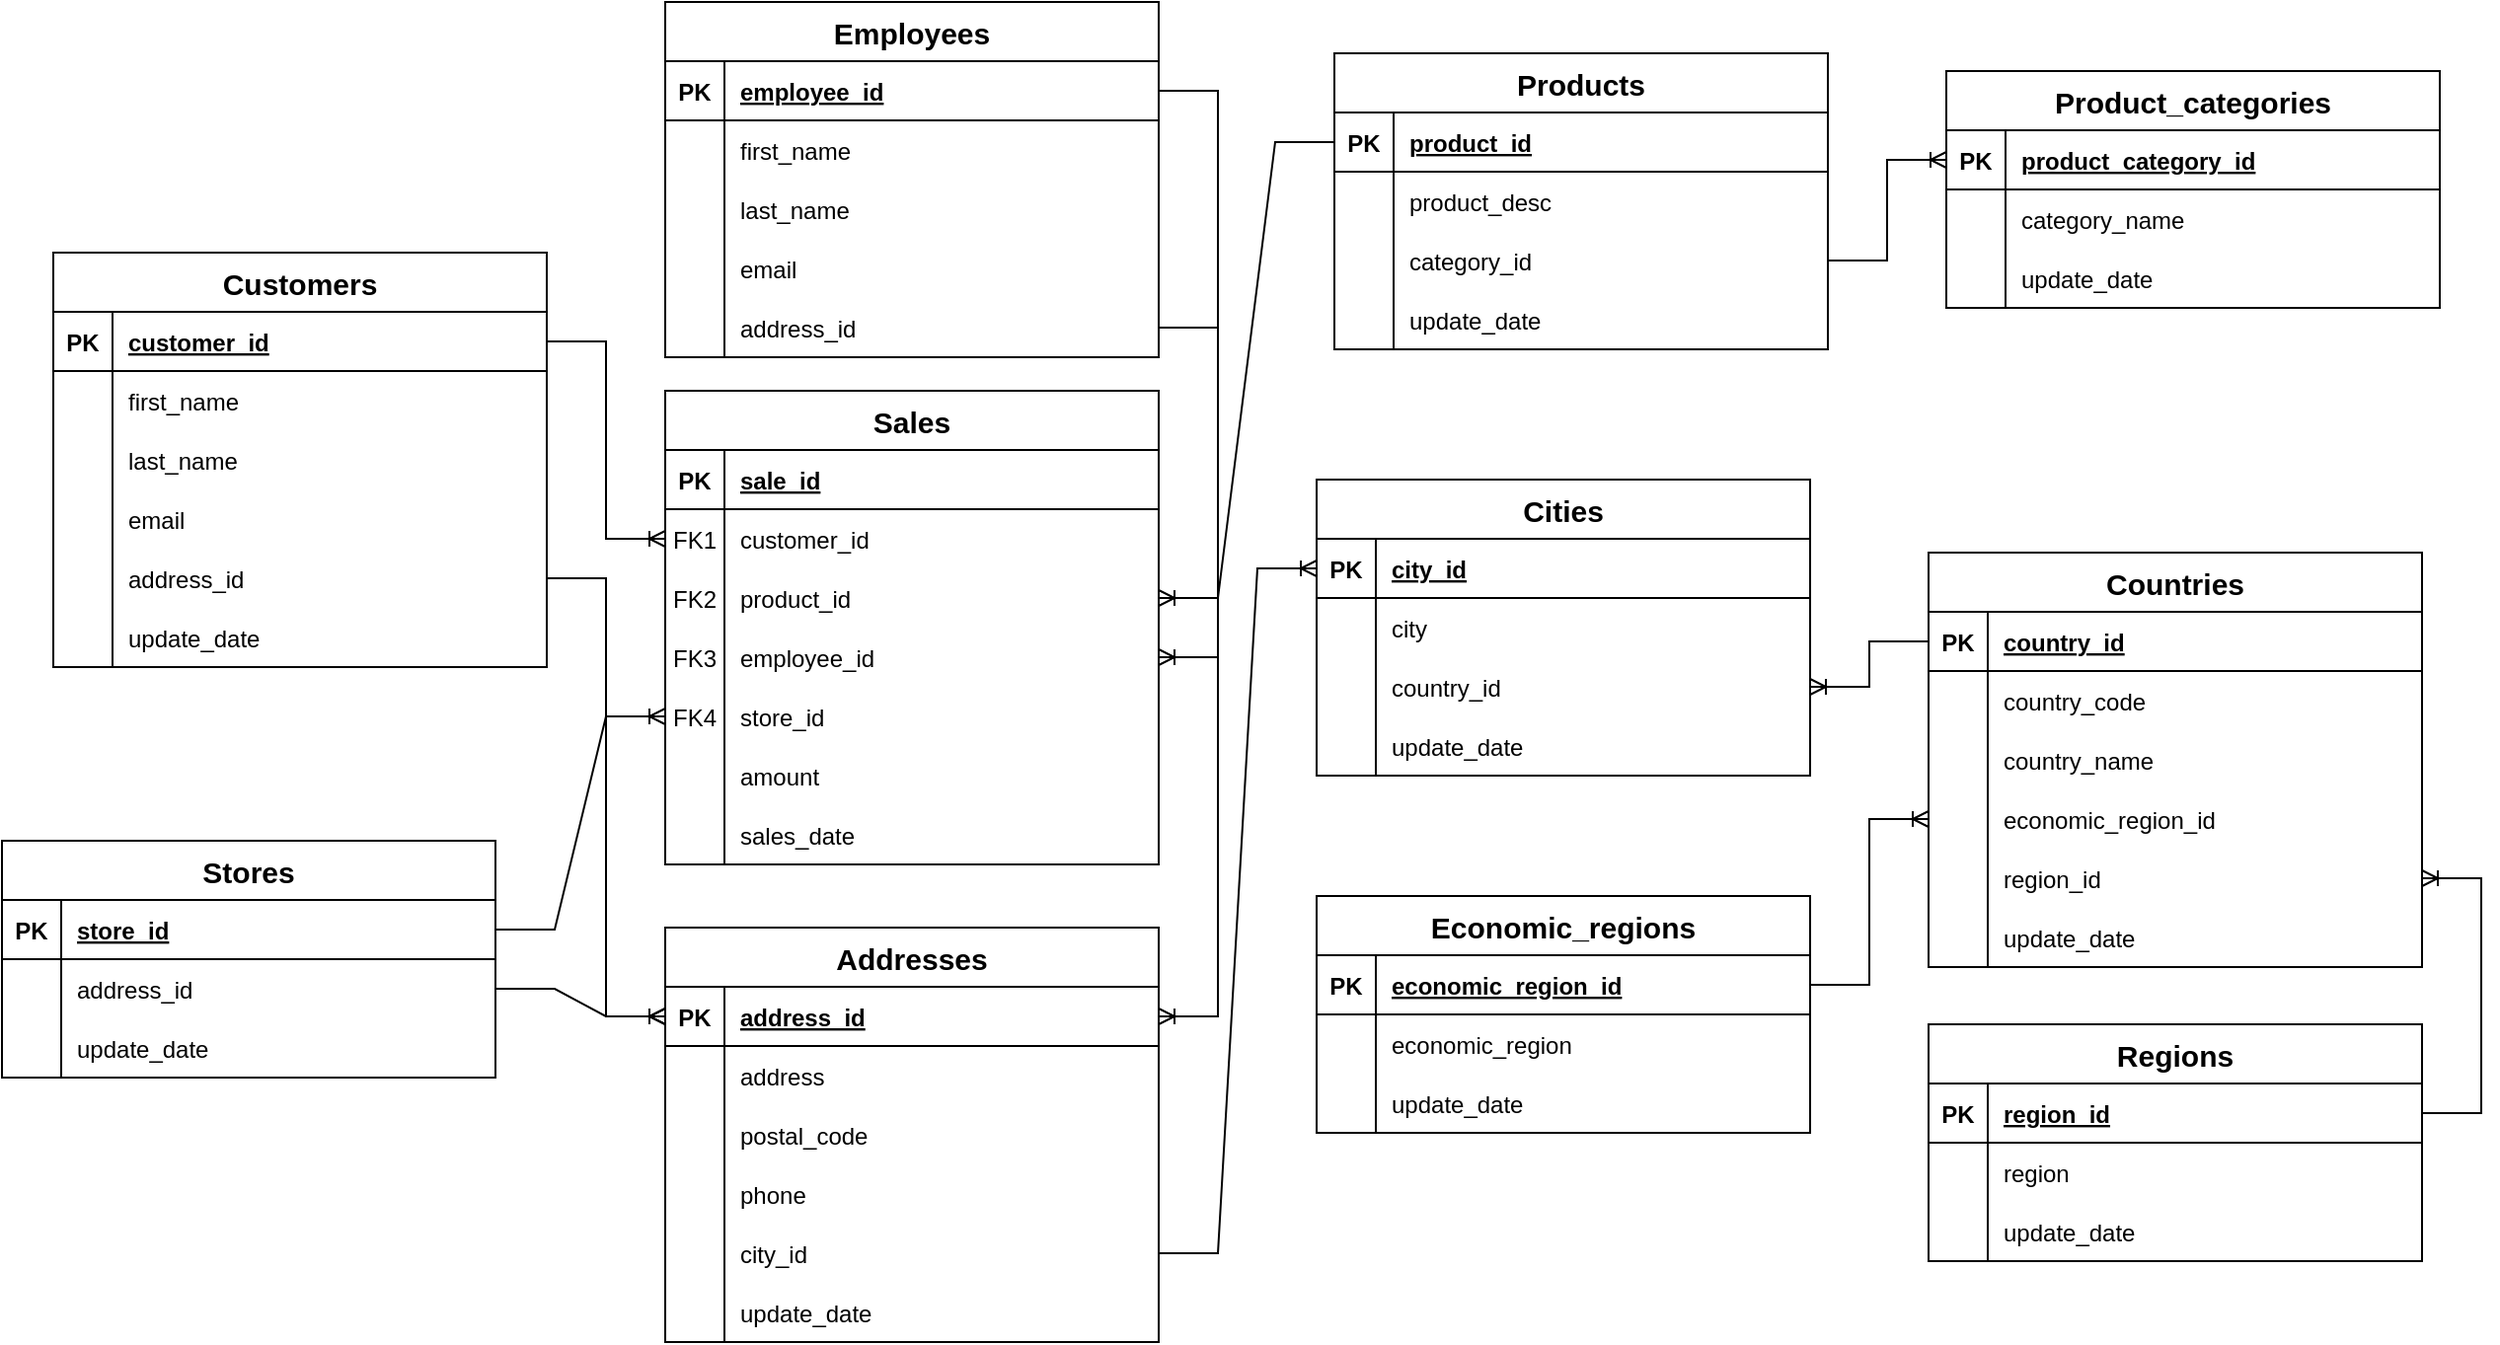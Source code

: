 <mxfile version="24.6.4" type="github">
  <diagram id="R2lEEEUBdFMjLlhIrx00" name="Page-1">
    <mxGraphModel dx="1886" dy="1206" grid="0" gridSize="10" guides="1" tooltips="1" connect="1" arrows="1" fold="1" page="0" pageScale="1" pageWidth="850" pageHeight="1100" math="0" shadow="0" extFonts="Permanent Marker^https://fonts.googleapis.com/css?family=Permanent+Marker">
      <root>
        <mxCell id="0" />
        <mxCell id="1" parent="0" />
        <mxCell id="C-vyLk0tnHw3VtMMgP7b-2" value="Sales" style="shape=table;startSize=30;container=1;collapsible=1;childLayout=tableLayout;fixedRows=1;rowLines=0;fontStyle=1;align=center;resizeLast=1;fontSize=15;" parent="1" vertex="1">
          <mxGeometry x="360" y="-166" width="250" height="240" as="geometry" />
        </mxCell>
        <mxCell id="C-vyLk0tnHw3VtMMgP7b-3" value="" style="shape=partialRectangle;collapsible=0;dropTarget=0;pointerEvents=0;fillColor=none;points=[[0,0.5],[1,0.5]];portConstraint=eastwest;top=0;left=0;right=0;bottom=1;" parent="C-vyLk0tnHw3VtMMgP7b-2" vertex="1">
          <mxGeometry y="30" width="250" height="30" as="geometry" />
        </mxCell>
        <mxCell id="C-vyLk0tnHw3VtMMgP7b-4" value="PK" style="shape=partialRectangle;overflow=hidden;connectable=0;fillColor=none;top=0;left=0;bottom=0;right=0;fontStyle=1;" parent="C-vyLk0tnHw3VtMMgP7b-3" vertex="1">
          <mxGeometry width="30" height="30" as="geometry">
            <mxRectangle width="30" height="30" as="alternateBounds" />
          </mxGeometry>
        </mxCell>
        <mxCell id="C-vyLk0tnHw3VtMMgP7b-5" value="sale_id" style="shape=partialRectangle;overflow=hidden;connectable=0;fillColor=none;top=0;left=0;bottom=0;right=0;align=left;spacingLeft=6;fontStyle=5;" parent="C-vyLk0tnHw3VtMMgP7b-3" vertex="1">
          <mxGeometry x="30" width="220" height="30" as="geometry">
            <mxRectangle width="220" height="30" as="alternateBounds" />
          </mxGeometry>
        </mxCell>
        <mxCell id="C-vyLk0tnHw3VtMMgP7b-6" value="" style="shape=partialRectangle;collapsible=0;dropTarget=0;pointerEvents=0;fillColor=none;points=[[0,0.5],[1,0.5]];portConstraint=eastwest;top=0;left=0;right=0;bottom=0;" parent="C-vyLk0tnHw3VtMMgP7b-2" vertex="1">
          <mxGeometry y="60" width="250" height="30" as="geometry" />
        </mxCell>
        <mxCell id="C-vyLk0tnHw3VtMMgP7b-7" value="FK1" style="shape=partialRectangle;overflow=hidden;connectable=0;fillColor=none;top=0;left=0;bottom=0;right=0;" parent="C-vyLk0tnHw3VtMMgP7b-6" vertex="1">
          <mxGeometry width="30" height="30" as="geometry">
            <mxRectangle width="30" height="30" as="alternateBounds" />
          </mxGeometry>
        </mxCell>
        <mxCell id="C-vyLk0tnHw3VtMMgP7b-8" value="customer_id" style="shape=partialRectangle;overflow=hidden;connectable=0;fillColor=none;top=0;left=0;bottom=0;right=0;align=left;spacingLeft=6;" parent="C-vyLk0tnHw3VtMMgP7b-6" vertex="1">
          <mxGeometry x="30" width="220" height="30" as="geometry">
            <mxRectangle width="220" height="30" as="alternateBounds" />
          </mxGeometry>
        </mxCell>
        <mxCell id="C-vyLk0tnHw3VtMMgP7b-9" value="" style="shape=partialRectangle;collapsible=0;dropTarget=0;pointerEvents=0;fillColor=none;points=[[0,0.5],[1,0.5]];portConstraint=eastwest;top=0;left=0;right=0;bottom=0;" parent="C-vyLk0tnHw3VtMMgP7b-2" vertex="1">
          <mxGeometry y="90" width="250" height="30" as="geometry" />
        </mxCell>
        <mxCell id="C-vyLk0tnHw3VtMMgP7b-10" value="FK2" style="shape=partialRectangle;overflow=hidden;connectable=0;fillColor=none;top=0;left=0;bottom=0;right=0;" parent="C-vyLk0tnHw3VtMMgP7b-9" vertex="1">
          <mxGeometry width="30" height="30" as="geometry">
            <mxRectangle width="30" height="30" as="alternateBounds" />
          </mxGeometry>
        </mxCell>
        <mxCell id="C-vyLk0tnHw3VtMMgP7b-11" value="product_id" style="shape=partialRectangle;overflow=hidden;connectable=0;fillColor=none;top=0;left=0;bottom=0;right=0;align=left;spacingLeft=6;" parent="C-vyLk0tnHw3VtMMgP7b-9" vertex="1">
          <mxGeometry x="30" width="220" height="30" as="geometry">
            <mxRectangle width="220" height="30" as="alternateBounds" />
          </mxGeometry>
        </mxCell>
        <mxCell id="7gy6fMi0LhEZL40kNrZx-1" value="" style="shape=tableRow;horizontal=0;startSize=0;swimlaneHead=0;swimlaneBody=0;fillColor=none;collapsible=0;dropTarget=0;points=[[0,0.5],[1,0.5]];portConstraint=eastwest;top=0;left=0;right=0;bottom=0;" parent="C-vyLk0tnHw3VtMMgP7b-2" vertex="1">
          <mxGeometry y="120" width="250" height="30" as="geometry" />
        </mxCell>
        <mxCell id="7gy6fMi0LhEZL40kNrZx-2" value="FK3" style="shape=partialRectangle;connectable=0;fillColor=none;top=0;left=0;bottom=0;right=0;editable=1;overflow=hidden;" parent="7gy6fMi0LhEZL40kNrZx-1" vertex="1">
          <mxGeometry width="30" height="30" as="geometry">
            <mxRectangle width="30" height="30" as="alternateBounds" />
          </mxGeometry>
        </mxCell>
        <mxCell id="7gy6fMi0LhEZL40kNrZx-3" value="employee_id" style="shape=partialRectangle;connectable=0;fillColor=none;top=0;left=0;bottom=0;right=0;align=left;spacingLeft=6;overflow=hidden;" parent="7gy6fMi0LhEZL40kNrZx-1" vertex="1">
          <mxGeometry x="30" width="220" height="30" as="geometry">
            <mxRectangle width="220" height="30" as="alternateBounds" />
          </mxGeometry>
        </mxCell>
        <mxCell id="7gy6fMi0LhEZL40kNrZx-7" value="" style="shape=tableRow;horizontal=0;startSize=0;swimlaneHead=0;swimlaneBody=0;fillColor=none;collapsible=0;dropTarget=0;points=[[0,0.5],[1,0.5]];portConstraint=eastwest;top=0;left=0;right=0;bottom=0;" parent="C-vyLk0tnHw3VtMMgP7b-2" vertex="1">
          <mxGeometry y="150" width="250" height="30" as="geometry" />
        </mxCell>
        <mxCell id="7gy6fMi0LhEZL40kNrZx-8" value="FK4" style="shape=partialRectangle;connectable=0;fillColor=none;top=0;left=0;bottom=0;right=0;editable=1;overflow=hidden;" parent="7gy6fMi0LhEZL40kNrZx-7" vertex="1">
          <mxGeometry width="30" height="30" as="geometry">
            <mxRectangle width="30" height="30" as="alternateBounds" />
          </mxGeometry>
        </mxCell>
        <mxCell id="7gy6fMi0LhEZL40kNrZx-9" value="store_id" style="shape=partialRectangle;connectable=0;fillColor=none;top=0;left=0;bottom=0;right=0;align=left;spacingLeft=6;overflow=hidden;" parent="7gy6fMi0LhEZL40kNrZx-7" vertex="1">
          <mxGeometry x="30" width="220" height="30" as="geometry">
            <mxRectangle width="220" height="30" as="alternateBounds" />
          </mxGeometry>
        </mxCell>
        <mxCell id="7gy6fMi0LhEZL40kNrZx-4" value="" style="shape=tableRow;horizontal=0;startSize=0;swimlaneHead=0;swimlaneBody=0;fillColor=none;collapsible=0;dropTarget=0;points=[[0,0.5],[1,0.5]];portConstraint=eastwest;top=0;left=0;right=0;bottom=0;" parent="C-vyLk0tnHw3VtMMgP7b-2" vertex="1">
          <mxGeometry y="180" width="250" height="30" as="geometry" />
        </mxCell>
        <mxCell id="7gy6fMi0LhEZL40kNrZx-5" value="" style="shape=partialRectangle;connectable=0;fillColor=none;top=0;left=0;bottom=0;right=0;editable=1;overflow=hidden;" parent="7gy6fMi0LhEZL40kNrZx-4" vertex="1">
          <mxGeometry width="30" height="30" as="geometry">
            <mxRectangle width="30" height="30" as="alternateBounds" />
          </mxGeometry>
        </mxCell>
        <mxCell id="7gy6fMi0LhEZL40kNrZx-6" value="amount" style="shape=partialRectangle;connectable=0;fillColor=none;top=0;left=0;bottom=0;right=0;align=left;spacingLeft=6;overflow=hidden;" parent="7gy6fMi0LhEZL40kNrZx-4" vertex="1">
          <mxGeometry x="30" width="220" height="30" as="geometry">
            <mxRectangle width="220" height="30" as="alternateBounds" />
          </mxGeometry>
        </mxCell>
        <mxCell id="7gy6fMi0LhEZL40kNrZx-131" style="shape=tableRow;horizontal=0;startSize=0;swimlaneHead=0;swimlaneBody=0;fillColor=none;collapsible=0;dropTarget=0;points=[[0,0.5],[1,0.5]];portConstraint=eastwest;top=0;left=0;right=0;bottom=0;" parent="C-vyLk0tnHw3VtMMgP7b-2" vertex="1">
          <mxGeometry y="210" width="250" height="30" as="geometry" />
        </mxCell>
        <mxCell id="7gy6fMi0LhEZL40kNrZx-132" style="shape=partialRectangle;connectable=0;fillColor=none;top=0;left=0;bottom=0;right=0;editable=1;overflow=hidden;" parent="7gy6fMi0LhEZL40kNrZx-131" vertex="1">
          <mxGeometry width="30" height="30" as="geometry">
            <mxRectangle width="30" height="30" as="alternateBounds" />
          </mxGeometry>
        </mxCell>
        <mxCell id="7gy6fMi0LhEZL40kNrZx-133" value="sales_date" style="shape=partialRectangle;connectable=0;fillColor=none;top=0;left=0;bottom=0;right=0;align=left;spacingLeft=6;overflow=hidden;" parent="7gy6fMi0LhEZL40kNrZx-131" vertex="1">
          <mxGeometry x="30" width="220" height="30" as="geometry">
            <mxRectangle width="220" height="30" as="alternateBounds" />
          </mxGeometry>
        </mxCell>
        <mxCell id="7gy6fMi0LhEZL40kNrZx-35" value="Products" style="shape=table;startSize=30;container=1;collapsible=1;childLayout=tableLayout;fixedRows=1;rowLines=0;fontStyle=1;align=center;resizeLast=1;fontSize=15;" parent="1" vertex="1">
          <mxGeometry x="699" y="-337" width="250" height="150" as="geometry" />
        </mxCell>
        <mxCell id="7gy6fMi0LhEZL40kNrZx-36" value="" style="shape=partialRectangle;collapsible=0;dropTarget=0;pointerEvents=0;fillColor=none;points=[[0,0.5],[1,0.5]];portConstraint=eastwest;top=0;left=0;right=0;bottom=1;" parent="7gy6fMi0LhEZL40kNrZx-35" vertex="1">
          <mxGeometry y="30" width="250" height="30" as="geometry" />
        </mxCell>
        <mxCell id="7gy6fMi0LhEZL40kNrZx-37" value="PK" style="shape=partialRectangle;overflow=hidden;connectable=0;fillColor=none;top=0;left=0;bottom=0;right=0;fontStyle=1;" parent="7gy6fMi0LhEZL40kNrZx-36" vertex="1">
          <mxGeometry width="30" height="30" as="geometry">
            <mxRectangle width="30" height="30" as="alternateBounds" />
          </mxGeometry>
        </mxCell>
        <mxCell id="7gy6fMi0LhEZL40kNrZx-38" value="product_id" style="shape=partialRectangle;overflow=hidden;connectable=0;fillColor=none;top=0;left=0;bottom=0;right=0;align=left;spacingLeft=6;fontStyle=5;" parent="7gy6fMi0LhEZL40kNrZx-36" vertex="1">
          <mxGeometry x="30" width="220" height="30" as="geometry">
            <mxRectangle width="220" height="30" as="alternateBounds" />
          </mxGeometry>
        </mxCell>
        <mxCell id="7gy6fMi0LhEZL40kNrZx-39" value="" style="shape=partialRectangle;collapsible=0;dropTarget=0;pointerEvents=0;fillColor=none;points=[[0,0.5],[1,0.5]];portConstraint=eastwest;top=0;left=0;right=0;bottom=0;" parent="7gy6fMi0LhEZL40kNrZx-35" vertex="1">
          <mxGeometry y="60" width="250" height="30" as="geometry" />
        </mxCell>
        <mxCell id="7gy6fMi0LhEZL40kNrZx-40" value="" style="shape=partialRectangle;overflow=hidden;connectable=0;fillColor=none;top=0;left=0;bottom=0;right=0;" parent="7gy6fMi0LhEZL40kNrZx-39" vertex="1">
          <mxGeometry width="30" height="30" as="geometry">
            <mxRectangle width="30" height="30" as="alternateBounds" />
          </mxGeometry>
        </mxCell>
        <mxCell id="7gy6fMi0LhEZL40kNrZx-41" value="product_desc" style="shape=partialRectangle;overflow=hidden;connectable=0;fillColor=none;top=0;left=0;bottom=0;right=0;align=left;spacingLeft=6;" parent="7gy6fMi0LhEZL40kNrZx-39" vertex="1">
          <mxGeometry x="30" width="220" height="30" as="geometry">
            <mxRectangle width="220" height="30" as="alternateBounds" />
          </mxGeometry>
        </mxCell>
        <mxCell id="7gy6fMi0LhEZL40kNrZx-42" value="" style="shape=partialRectangle;collapsible=0;dropTarget=0;pointerEvents=0;fillColor=none;points=[[0,0.5],[1,0.5]];portConstraint=eastwest;top=0;left=0;right=0;bottom=0;" parent="7gy6fMi0LhEZL40kNrZx-35" vertex="1">
          <mxGeometry y="90" width="250" height="30" as="geometry" />
        </mxCell>
        <mxCell id="7gy6fMi0LhEZL40kNrZx-43" value="" style="shape=partialRectangle;overflow=hidden;connectable=0;fillColor=none;top=0;left=0;bottom=0;right=0;" parent="7gy6fMi0LhEZL40kNrZx-42" vertex="1">
          <mxGeometry width="30" height="30" as="geometry">
            <mxRectangle width="30" height="30" as="alternateBounds" />
          </mxGeometry>
        </mxCell>
        <mxCell id="7gy6fMi0LhEZL40kNrZx-44" value="category_id" style="shape=partialRectangle;overflow=hidden;connectable=0;fillColor=none;top=0;left=0;bottom=0;right=0;align=left;spacingLeft=6;" parent="7gy6fMi0LhEZL40kNrZx-42" vertex="1">
          <mxGeometry x="30" width="220" height="30" as="geometry">
            <mxRectangle width="220" height="30" as="alternateBounds" />
          </mxGeometry>
        </mxCell>
        <mxCell id="7gy6fMi0LhEZL40kNrZx-48" value="" style="shape=tableRow;horizontal=0;startSize=0;swimlaneHead=0;swimlaneBody=0;fillColor=none;collapsible=0;dropTarget=0;points=[[0,0.5],[1,0.5]];portConstraint=eastwest;top=0;left=0;right=0;bottom=0;" parent="7gy6fMi0LhEZL40kNrZx-35" vertex="1">
          <mxGeometry y="120" width="250" height="30" as="geometry" />
        </mxCell>
        <mxCell id="7gy6fMi0LhEZL40kNrZx-49" value="" style="shape=partialRectangle;connectable=0;fillColor=none;top=0;left=0;bottom=0;right=0;editable=1;overflow=hidden;" parent="7gy6fMi0LhEZL40kNrZx-48" vertex="1">
          <mxGeometry width="30" height="30" as="geometry">
            <mxRectangle width="30" height="30" as="alternateBounds" />
          </mxGeometry>
        </mxCell>
        <mxCell id="7gy6fMi0LhEZL40kNrZx-50" value="update_date" style="shape=partialRectangle;connectable=0;fillColor=none;top=0;left=0;bottom=0;right=0;align=left;spacingLeft=6;overflow=hidden;" parent="7gy6fMi0LhEZL40kNrZx-48" vertex="1">
          <mxGeometry x="30" width="220" height="30" as="geometry">
            <mxRectangle width="220" height="30" as="alternateBounds" />
          </mxGeometry>
        </mxCell>
        <mxCell id="7gy6fMi0LhEZL40kNrZx-83" value="Employees" style="shape=table;startSize=30;container=1;collapsible=1;childLayout=tableLayout;fixedRows=1;rowLines=0;fontStyle=1;align=center;resizeLast=1;fontSize=15;" parent="1" vertex="1">
          <mxGeometry x="360" y="-363" width="250" height="180" as="geometry" />
        </mxCell>
        <mxCell id="7gy6fMi0LhEZL40kNrZx-84" value="" style="shape=partialRectangle;collapsible=0;dropTarget=0;pointerEvents=0;fillColor=none;points=[[0,0.5],[1,0.5]];portConstraint=eastwest;top=0;left=0;right=0;bottom=1;" parent="7gy6fMi0LhEZL40kNrZx-83" vertex="1">
          <mxGeometry y="30" width="250" height="30" as="geometry" />
        </mxCell>
        <mxCell id="7gy6fMi0LhEZL40kNrZx-85" value="PK" style="shape=partialRectangle;overflow=hidden;connectable=0;fillColor=none;top=0;left=0;bottom=0;right=0;fontStyle=1;" parent="7gy6fMi0LhEZL40kNrZx-84" vertex="1">
          <mxGeometry width="30" height="30" as="geometry">
            <mxRectangle width="30" height="30" as="alternateBounds" />
          </mxGeometry>
        </mxCell>
        <mxCell id="7gy6fMi0LhEZL40kNrZx-86" value="employee_id" style="shape=partialRectangle;overflow=hidden;connectable=0;fillColor=none;top=0;left=0;bottom=0;right=0;align=left;spacingLeft=6;fontStyle=5;" parent="7gy6fMi0LhEZL40kNrZx-84" vertex="1">
          <mxGeometry x="30" width="220" height="30" as="geometry">
            <mxRectangle width="220" height="30" as="alternateBounds" />
          </mxGeometry>
        </mxCell>
        <mxCell id="T1LQTkbKFLApUZQrbnHB-50" style="shape=partialRectangle;collapsible=0;dropTarget=0;pointerEvents=0;fillColor=none;points=[[0,0.5],[1,0.5]];portConstraint=eastwest;top=0;left=0;right=0;bottom=0;" vertex="1" parent="7gy6fMi0LhEZL40kNrZx-83">
          <mxGeometry y="60" width="250" height="30" as="geometry" />
        </mxCell>
        <mxCell id="T1LQTkbKFLApUZQrbnHB-51" style="shape=partialRectangle;overflow=hidden;connectable=0;fillColor=none;top=0;left=0;bottom=0;right=0;" vertex="1" parent="T1LQTkbKFLApUZQrbnHB-50">
          <mxGeometry width="30" height="30" as="geometry">
            <mxRectangle width="30" height="30" as="alternateBounds" />
          </mxGeometry>
        </mxCell>
        <mxCell id="T1LQTkbKFLApUZQrbnHB-52" value="first_name" style="shape=partialRectangle;overflow=hidden;connectable=0;fillColor=none;top=0;left=0;bottom=0;right=0;align=left;spacingLeft=6;" vertex="1" parent="T1LQTkbKFLApUZQrbnHB-50">
          <mxGeometry x="30" width="220" height="30" as="geometry">
            <mxRectangle width="220" height="30" as="alternateBounds" />
          </mxGeometry>
        </mxCell>
        <mxCell id="T1LQTkbKFLApUZQrbnHB-53" style="shape=partialRectangle;collapsible=0;dropTarget=0;pointerEvents=0;fillColor=none;points=[[0,0.5],[1,0.5]];portConstraint=eastwest;top=0;left=0;right=0;bottom=0;" vertex="1" parent="7gy6fMi0LhEZL40kNrZx-83">
          <mxGeometry y="90" width="250" height="30" as="geometry" />
        </mxCell>
        <mxCell id="T1LQTkbKFLApUZQrbnHB-54" style="shape=partialRectangle;overflow=hidden;connectable=0;fillColor=none;top=0;left=0;bottom=0;right=0;" vertex="1" parent="T1LQTkbKFLApUZQrbnHB-53">
          <mxGeometry width="30" height="30" as="geometry">
            <mxRectangle width="30" height="30" as="alternateBounds" />
          </mxGeometry>
        </mxCell>
        <mxCell id="T1LQTkbKFLApUZQrbnHB-55" value="last_name" style="shape=partialRectangle;overflow=hidden;connectable=0;fillColor=none;top=0;left=0;bottom=0;right=0;align=left;spacingLeft=6;" vertex="1" parent="T1LQTkbKFLApUZQrbnHB-53">
          <mxGeometry x="30" width="220" height="30" as="geometry">
            <mxRectangle width="220" height="30" as="alternateBounds" />
          </mxGeometry>
        </mxCell>
        <mxCell id="T1LQTkbKFLApUZQrbnHB-56" style="shape=partialRectangle;collapsible=0;dropTarget=0;pointerEvents=0;fillColor=none;points=[[0,0.5],[1,0.5]];portConstraint=eastwest;top=0;left=0;right=0;bottom=0;" vertex="1" parent="7gy6fMi0LhEZL40kNrZx-83">
          <mxGeometry y="120" width="250" height="30" as="geometry" />
        </mxCell>
        <mxCell id="T1LQTkbKFLApUZQrbnHB-57" style="shape=partialRectangle;overflow=hidden;connectable=0;fillColor=none;top=0;left=0;bottom=0;right=0;" vertex="1" parent="T1LQTkbKFLApUZQrbnHB-56">
          <mxGeometry width="30" height="30" as="geometry">
            <mxRectangle width="30" height="30" as="alternateBounds" />
          </mxGeometry>
        </mxCell>
        <mxCell id="T1LQTkbKFLApUZQrbnHB-58" value="email" style="shape=partialRectangle;overflow=hidden;connectable=0;fillColor=none;top=0;left=0;bottom=0;right=0;align=left;spacingLeft=6;" vertex="1" parent="T1LQTkbKFLApUZQrbnHB-56">
          <mxGeometry x="30" width="220" height="30" as="geometry">
            <mxRectangle width="220" height="30" as="alternateBounds" />
          </mxGeometry>
        </mxCell>
        <mxCell id="7gy6fMi0LhEZL40kNrZx-87" value="" style="shape=partialRectangle;collapsible=0;dropTarget=0;pointerEvents=0;fillColor=none;points=[[0,0.5],[1,0.5]];portConstraint=eastwest;top=0;left=0;right=0;bottom=0;" parent="7gy6fMi0LhEZL40kNrZx-83" vertex="1">
          <mxGeometry y="150" width="250" height="30" as="geometry" />
        </mxCell>
        <mxCell id="7gy6fMi0LhEZL40kNrZx-88" value="" style="shape=partialRectangle;overflow=hidden;connectable=0;fillColor=none;top=0;left=0;bottom=0;right=0;" parent="7gy6fMi0LhEZL40kNrZx-87" vertex="1">
          <mxGeometry width="30" height="30" as="geometry">
            <mxRectangle width="30" height="30" as="alternateBounds" />
          </mxGeometry>
        </mxCell>
        <mxCell id="7gy6fMi0LhEZL40kNrZx-89" value="address_id" style="shape=partialRectangle;overflow=hidden;connectable=0;fillColor=none;top=0;left=0;bottom=0;right=0;align=left;spacingLeft=6;" parent="7gy6fMi0LhEZL40kNrZx-87" vertex="1">
          <mxGeometry x="30" width="220" height="30" as="geometry">
            <mxRectangle width="220" height="30" as="alternateBounds" />
          </mxGeometry>
        </mxCell>
        <mxCell id="7gy6fMi0LhEZL40kNrZx-126" value="" style="edgeStyle=entityRelationEdgeStyle;fontSize=12;html=1;endArrow=ERoneToMany;rounded=0;entryX=0;entryY=0.5;entryDx=0;entryDy=0;" parent="1" source="T1LQTkbKFLApUZQrbnHB-60" target="7gy6fMi0LhEZL40kNrZx-7" edge="1">
          <mxGeometry width="100" height="100" relative="1" as="geometry">
            <mxPoint x="369" y="367" as="sourcePoint" />
            <mxPoint x="358" y="133" as="targetPoint" />
            <Array as="points">
              <mxPoint x="365" y="232" />
              <mxPoint x="371" y="233" />
              <mxPoint x="370" y="238" />
              <mxPoint x="353" y="191" />
            </Array>
          </mxGeometry>
        </mxCell>
        <mxCell id="7gy6fMi0LhEZL40kNrZx-127" value="" style="edgeStyle=entityRelationEdgeStyle;fontSize=12;html=1;endArrow=ERoneToMany;rounded=0;exitX=1;exitY=0.5;exitDx=0;exitDy=0;entryX=1;entryY=0.5;entryDx=0;entryDy=0;" parent="1" source="7gy6fMi0LhEZL40kNrZx-84" target="7gy6fMi0LhEZL40kNrZx-1" edge="1">
          <mxGeometry width="100" height="100" relative="1" as="geometry">
            <mxPoint x="329" y="-102" as="sourcePoint" />
            <mxPoint x="236" y="255" as="targetPoint" />
          </mxGeometry>
        </mxCell>
        <mxCell id="7gy6fMi0LhEZL40kNrZx-128" value="" style="edgeStyle=entityRelationEdgeStyle;fontSize=12;html=1;endArrow=ERoneToMany;rounded=0;exitX=1;exitY=0.5;exitDx=0;exitDy=0;entryX=0;entryY=0.5;entryDx=0;entryDy=0;" parent="1" source="T1LQTkbKFLApUZQrbnHB-118" target="C-vyLk0tnHw3VtMMgP7b-6" edge="1">
          <mxGeometry width="100" height="100" relative="1" as="geometry">
            <mxPoint x="864" y="-115" as="sourcePoint" />
            <mxPoint x="287" y="-143" as="targetPoint" />
          </mxGeometry>
        </mxCell>
        <mxCell id="7gy6fMi0LhEZL40kNrZx-129" value="" style="edgeStyle=entityRelationEdgeStyle;fontSize=12;html=1;endArrow=ERoneToMany;rounded=0;exitX=0;exitY=0.5;exitDx=0;exitDy=0;entryX=1;entryY=0.5;entryDx=0;entryDy=0;" parent="1" source="7gy6fMi0LhEZL40kNrZx-36" target="C-vyLk0tnHw3VtMMgP7b-9" edge="1">
          <mxGeometry width="100" height="100" relative="1" as="geometry">
            <mxPoint x="933" y="462" as="sourcePoint" />
            <mxPoint x="1033" y="362" as="targetPoint" />
          </mxGeometry>
        </mxCell>
        <mxCell id="T1LQTkbKFLApUZQrbnHB-7" value="Addresses" style="shape=table;startSize=30;container=1;collapsible=1;childLayout=tableLayout;fixedRows=1;rowLines=0;fontStyle=1;align=center;resizeLast=1;fontSize=15;" vertex="1" parent="1">
          <mxGeometry x="360" y="106" width="250" height="210" as="geometry" />
        </mxCell>
        <mxCell id="T1LQTkbKFLApUZQrbnHB-8" value="" style="shape=partialRectangle;collapsible=0;dropTarget=0;pointerEvents=0;fillColor=none;points=[[0,0.5],[1,0.5]];portConstraint=eastwest;top=0;left=0;right=0;bottom=1;" vertex="1" parent="T1LQTkbKFLApUZQrbnHB-7">
          <mxGeometry y="30" width="250" height="30" as="geometry" />
        </mxCell>
        <mxCell id="T1LQTkbKFLApUZQrbnHB-9" value="PK" style="shape=partialRectangle;overflow=hidden;connectable=0;fillColor=none;top=0;left=0;bottom=0;right=0;fontStyle=1;" vertex="1" parent="T1LQTkbKFLApUZQrbnHB-8">
          <mxGeometry width="30" height="30" as="geometry">
            <mxRectangle width="30" height="30" as="alternateBounds" />
          </mxGeometry>
        </mxCell>
        <mxCell id="T1LQTkbKFLApUZQrbnHB-10" value="address_id" style="shape=partialRectangle;overflow=hidden;connectable=0;fillColor=none;top=0;left=0;bottom=0;right=0;align=left;spacingLeft=6;fontStyle=5;" vertex="1" parent="T1LQTkbKFLApUZQrbnHB-8">
          <mxGeometry x="30" width="220" height="30" as="geometry">
            <mxRectangle width="220" height="30" as="alternateBounds" />
          </mxGeometry>
        </mxCell>
        <mxCell id="T1LQTkbKFLApUZQrbnHB-11" value="" style="shape=partialRectangle;collapsible=0;dropTarget=0;pointerEvents=0;fillColor=none;points=[[0,0.5],[1,0.5]];portConstraint=eastwest;top=0;left=0;right=0;bottom=0;" vertex="1" parent="T1LQTkbKFLApUZQrbnHB-7">
          <mxGeometry y="60" width="250" height="30" as="geometry" />
        </mxCell>
        <mxCell id="T1LQTkbKFLApUZQrbnHB-12" value="" style="shape=partialRectangle;overflow=hidden;connectable=0;fillColor=none;top=0;left=0;bottom=0;right=0;" vertex="1" parent="T1LQTkbKFLApUZQrbnHB-11">
          <mxGeometry width="30" height="30" as="geometry">
            <mxRectangle width="30" height="30" as="alternateBounds" />
          </mxGeometry>
        </mxCell>
        <mxCell id="T1LQTkbKFLApUZQrbnHB-13" value="address" style="shape=partialRectangle;overflow=hidden;connectable=0;fillColor=none;top=0;left=0;bottom=0;right=0;align=left;spacingLeft=6;" vertex="1" parent="T1LQTkbKFLApUZQrbnHB-11">
          <mxGeometry x="30" width="220" height="30" as="geometry">
            <mxRectangle width="220" height="30" as="alternateBounds" />
          </mxGeometry>
        </mxCell>
        <mxCell id="T1LQTkbKFLApUZQrbnHB-14" style="shape=partialRectangle;collapsible=0;dropTarget=0;pointerEvents=0;fillColor=none;points=[[0,0.5],[1,0.5]];portConstraint=eastwest;top=0;left=0;right=0;bottom=0;" vertex="1" parent="T1LQTkbKFLApUZQrbnHB-7">
          <mxGeometry y="90" width="250" height="30" as="geometry" />
        </mxCell>
        <mxCell id="T1LQTkbKFLApUZQrbnHB-15" style="shape=partialRectangle;overflow=hidden;connectable=0;fillColor=none;top=0;left=0;bottom=0;right=0;" vertex="1" parent="T1LQTkbKFLApUZQrbnHB-14">
          <mxGeometry width="30" height="30" as="geometry">
            <mxRectangle width="30" height="30" as="alternateBounds" />
          </mxGeometry>
        </mxCell>
        <mxCell id="T1LQTkbKFLApUZQrbnHB-16" value="postal_code" style="shape=partialRectangle;overflow=hidden;connectable=0;fillColor=none;top=0;left=0;bottom=0;right=0;align=left;spacingLeft=6;" vertex="1" parent="T1LQTkbKFLApUZQrbnHB-14">
          <mxGeometry x="30" width="220" height="30" as="geometry">
            <mxRectangle width="220" height="30" as="alternateBounds" />
          </mxGeometry>
        </mxCell>
        <mxCell id="T1LQTkbKFLApUZQrbnHB-17" style="shape=partialRectangle;collapsible=0;dropTarget=0;pointerEvents=0;fillColor=none;points=[[0,0.5],[1,0.5]];portConstraint=eastwest;top=0;left=0;right=0;bottom=0;" vertex="1" parent="T1LQTkbKFLApUZQrbnHB-7">
          <mxGeometry y="120" width="250" height="30" as="geometry" />
        </mxCell>
        <mxCell id="T1LQTkbKFLApUZQrbnHB-18" style="shape=partialRectangle;overflow=hidden;connectable=0;fillColor=none;top=0;left=0;bottom=0;right=0;" vertex="1" parent="T1LQTkbKFLApUZQrbnHB-17">
          <mxGeometry width="30" height="30" as="geometry">
            <mxRectangle width="30" height="30" as="alternateBounds" />
          </mxGeometry>
        </mxCell>
        <mxCell id="T1LQTkbKFLApUZQrbnHB-19" value="phone" style="shape=partialRectangle;overflow=hidden;connectable=0;fillColor=none;top=0;left=0;bottom=0;right=0;align=left;spacingLeft=6;" vertex="1" parent="T1LQTkbKFLApUZQrbnHB-17">
          <mxGeometry x="30" width="220" height="30" as="geometry">
            <mxRectangle width="220" height="30" as="alternateBounds" />
          </mxGeometry>
        </mxCell>
        <mxCell id="T1LQTkbKFLApUZQrbnHB-20" style="shape=partialRectangle;collapsible=0;dropTarget=0;pointerEvents=0;fillColor=none;points=[[0,0.5],[1,0.5]];portConstraint=eastwest;top=0;left=0;right=0;bottom=0;" vertex="1" parent="T1LQTkbKFLApUZQrbnHB-7">
          <mxGeometry y="150" width="250" height="30" as="geometry" />
        </mxCell>
        <mxCell id="T1LQTkbKFLApUZQrbnHB-21" style="shape=partialRectangle;overflow=hidden;connectable=0;fillColor=none;top=0;left=0;bottom=0;right=0;" vertex="1" parent="T1LQTkbKFLApUZQrbnHB-20">
          <mxGeometry width="30" height="30" as="geometry">
            <mxRectangle width="30" height="30" as="alternateBounds" />
          </mxGeometry>
        </mxCell>
        <mxCell id="T1LQTkbKFLApUZQrbnHB-22" value="city_id" style="shape=partialRectangle;overflow=hidden;connectable=0;fillColor=none;top=0;left=0;bottom=0;right=0;align=left;spacingLeft=6;" vertex="1" parent="T1LQTkbKFLApUZQrbnHB-20">
          <mxGeometry x="30" width="220" height="30" as="geometry">
            <mxRectangle width="220" height="30" as="alternateBounds" />
          </mxGeometry>
        </mxCell>
        <mxCell id="T1LQTkbKFLApUZQrbnHB-257" style="shape=partialRectangle;collapsible=0;dropTarget=0;pointerEvents=0;fillColor=none;points=[[0,0.5],[1,0.5]];portConstraint=eastwest;top=0;left=0;right=0;bottom=0;" vertex="1" parent="T1LQTkbKFLApUZQrbnHB-7">
          <mxGeometry y="180" width="250" height="30" as="geometry" />
        </mxCell>
        <mxCell id="T1LQTkbKFLApUZQrbnHB-258" style="shape=partialRectangle;overflow=hidden;connectable=0;fillColor=none;top=0;left=0;bottom=0;right=0;" vertex="1" parent="T1LQTkbKFLApUZQrbnHB-257">
          <mxGeometry width="30" height="30" as="geometry">
            <mxRectangle width="30" height="30" as="alternateBounds" />
          </mxGeometry>
        </mxCell>
        <mxCell id="T1LQTkbKFLApUZQrbnHB-259" value="update_date" style="shape=partialRectangle;overflow=hidden;connectable=0;fillColor=none;top=0;left=0;bottom=0;right=0;align=left;spacingLeft=6;" vertex="1" parent="T1LQTkbKFLApUZQrbnHB-257">
          <mxGeometry x="30" width="220" height="30" as="geometry">
            <mxRectangle width="220" height="30" as="alternateBounds" />
          </mxGeometry>
        </mxCell>
        <mxCell id="T1LQTkbKFLApUZQrbnHB-59" value="Stores" style="shape=table;startSize=30;container=1;collapsible=1;childLayout=tableLayout;fixedRows=1;rowLines=0;fontStyle=1;align=center;resizeLast=1;fontSize=15;" vertex="1" parent="1">
          <mxGeometry x="24" y="62" width="250" height="120" as="geometry" />
        </mxCell>
        <mxCell id="T1LQTkbKFLApUZQrbnHB-60" value="" style="shape=partialRectangle;collapsible=0;dropTarget=0;pointerEvents=0;fillColor=none;points=[[0,0.5],[1,0.5]];portConstraint=eastwest;top=0;left=0;right=0;bottom=1;" vertex="1" parent="T1LQTkbKFLApUZQrbnHB-59">
          <mxGeometry y="30" width="250" height="30" as="geometry" />
        </mxCell>
        <mxCell id="T1LQTkbKFLApUZQrbnHB-61" value="PK" style="shape=partialRectangle;overflow=hidden;connectable=0;fillColor=none;top=0;left=0;bottom=0;right=0;fontStyle=1;" vertex="1" parent="T1LQTkbKFLApUZQrbnHB-60">
          <mxGeometry width="30" height="30" as="geometry">
            <mxRectangle width="30" height="30" as="alternateBounds" />
          </mxGeometry>
        </mxCell>
        <mxCell id="T1LQTkbKFLApUZQrbnHB-62" value="store_id" style="shape=partialRectangle;overflow=hidden;connectable=0;fillColor=none;top=0;left=0;bottom=0;right=0;align=left;spacingLeft=6;fontStyle=5;" vertex="1" parent="T1LQTkbKFLApUZQrbnHB-60">
          <mxGeometry x="30" width="220" height="30" as="geometry">
            <mxRectangle width="220" height="30" as="alternateBounds" />
          </mxGeometry>
        </mxCell>
        <mxCell id="T1LQTkbKFLApUZQrbnHB-114" style="shape=partialRectangle;collapsible=0;dropTarget=0;pointerEvents=0;fillColor=none;points=[[0,0.5],[1,0.5]];portConstraint=eastwest;top=0;left=0;right=0;bottom=0;" vertex="1" parent="T1LQTkbKFLApUZQrbnHB-59">
          <mxGeometry y="60" width="250" height="30" as="geometry" />
        </mxCell>
        <mxCell id="T1LQTkbKFLApUZQrbnHB-115" style="shape=partialRectangle;overflow=hidden;connectable=0;fillColor=none;top=0;left=0;bottom=0;right=0;" vertex="1" parent="T1LQTkbKFLApUZQrbnHB-114">
          <mxGeometry width="30" height="30" as="geometry">
            <mxRectangle width="30" height="30" as="alternateBounds" />
          </mxGeometry>
        </mxCell>
        <mxCell id="T1LQTkbKFLApUZQrbnHB-116" value="address_id" style="shape=partialRectangle;overflow=hidden;connectable=0;fillColor=none;top=0;left=0;bottom=0;right=0;align=left;spacingLeft=6;" vertex="1" parent="T1LQTkbKFLApUZQrbnHB-114">
          <mxGeometry x="30" width="220" height="30" as="geometry">
            <mxRectangle width="220" height="30" as="alternateBounds" />
          </mxGeometry>
        </mxCell>
        <mxCell id="T1LQTkbKFLApUZQrbnHB-108" style="shape=partialRectangle;collapsible=0;dropTarget=0;pointerEvents=0;fillColor=none;points=[[0,0.5],[1,0.5]];portConstraint=eastwest;top=0;left=0;right=0;bottom=0;" vertex="1" parent="T1LQTkbKFLApUZQrbnHB-59">
          <mxGeometry y="90" width="250" height="30" as="geometry" />
        </mxCell>
        <mxCell id="T1LQTkbKFLApUZQrbnHB-109" style="shape=partialRectangle;overflow=hidden;connectable=0;fillColor=none;top=0;left=0;bottom=0;right=0;" vertex="1" parent="T1LQTkbKFLApUZQrbnHB-108">
          <mxGeometry width="30" height="30" as="geometry">
            <mxRectangle width="30" height="30" as="alternateBounds" />
          </mxGeometry>
        </mxCell>
        <mxCell id="T1LQTkbKFLApUZQrbnHB-110" value="update_date" style="shape=partialRectangle;overflow=hidden;connectable=0;fillColor=none;top=0;left=0;bottom=0;right=0;align=left;spacingLeft=6;" vertex="1" parent="T1LQTkbKFLApUZQrbnHB-108">
          <mxGeometry x="30" width="220" height="30" as="geometry">
            <mxRectangle width="220" height="30" as="alternateBounds" />
          </mxGeometry>
        </mxCell>
        <mxCell id="T1LQTkbKFLApUZQrbnHB-117" value="Customers" style="shape=table;startSize=30;container=1;collapsible=1;childLayout=tableLayout;fixedRows=1;rowLines=0;fontStyle=1;align=center;resizeLast=1;fontSize=15;" vertex="1" parent="1">
          <mxGeometry x="50" y="-236" width="250" height="210" as="geometry" />
        </mxCell>
        <mxCell id="T1LQTkbKFLApUZQrbnHB-118" value="" style="shape=partialRectangle;collapsible=0;dropTarget=0;pointerEvents=0;fillColor=none;points=[[0,0.5],[1,0.5]];portConstraint=eastwest;top=0;left=0;right=0;bottom=1;" vertex="1" parent="T1LQTkbKFLApUZQrbnHB-117">
          <mxGeometry y="30" width="250" height="30" as="geometry" />
        </mxCell>
        <mxCell id="T1LQTkbKFLApUZQrbnHB-119" value="PK" style="shape=partialRectangle;overflow=hidden;connectable=0;fillColor=none;top=0;left=0;bottom=0;right=0;fontStyle=1;" vertex="1" parent="T1LQTkbKFLApUZQrbnHB-118">
          <mxGeometry width="30" height="30" as="geometry">
            <mxRectangle width="30" height="30" as="alternateBounds" />
          </mxGeometry>
        </mxCell>
        <mxCell id="T1LQTkbKFLApUZQrbnHB-120" value="customer_id" style="shape=partialRectangle;overflow=hidden;connectable=0;fillColor=none;top=0;left=0;bottom=0;right=0;align=left;spacingLeft=6;fontStyle=5;" vertex="1" parent="T1LQTkbKFLApUZQrbnHB-118">
          <mxGeometry x="30" width="220" height="30" as="geometry">
            <mxRectangle width="220" height="30" as="alternateBounds" />
          </mxGeometry>
        </mxCell>
        <mxCell id="T1LQTkbKFLApUZQrbnHB-121" style="shape=partialRectangle;collapsible=0;dropTarget=0;pointerEvents=0;fillColor=none;points=[[0,0.5],[1,0.5]];portConstraint=eastwest;top=0;left=0;right=0;bottom=0;" vertex="1" parent="T1LQTkbKFLApUZQrbnHB-117">
          <mxGeometry y="60" width="250" height="30" as="geometry" />
        </mxCell>
        <mxCell id="T1LQTkbKFLApUZQrbnHB-122" style="shape=partialRectangle;overflow=hidden;connectable=0;fillColor=none;top=0;left=0;bottom=0;right=0;" vertex="1" parent="T1LQTkbKFLApUZQrbnHB-121">
          <mxGeometry width="30" height="30" as="geometry">
            <mxRectangle width="30" height="30" as="alternateBounds" />
          </mxGeometry>
        </mxCell>
        <mxCell id="T1LQTkbKFLApUZQrbnHB-123" value="first_name" style="shape=partialRectangle;overflow=hidden;connectable=0;fillColor=none;top=0;left=0;bottom=0;right=0;align=left;spacingLeft=6;" vertex="1" parent="T1LQTkbKFLApUZQrbnHB-121">
          <mxGeometry x="30" width="220" height="30" as="geometry">
            <mxRectangle width="220" height="30" as="alternateBounds" />
          </mxGeometry>
        </mxCell>
        <mxCell id="T1LQTkbKFLApUZQrbnHB-124" style="shape=partialRectangle;collapsible=0;dropTarget=0;pointerEvents=0;fillColor=none;points=[[0,0.5],[1,0.5]];portConstraint=eastwest;top=0;left=0;right=0;bottom=0;" vertex="1" parent="T1LQTkbKFLApUZQrbnHB-117">
          <mxGeometry y="90" width="250" height="30" as="geometry" />
        </mxCell>
        <mxCell id="T1LQTkbKFLApUZQrbnHB-125" style="shape=partialRectangle;overflow=hidden;connectable=0;fillColor=none;top=0;left=0;bottom=0;right=0;" vertex="1" parent="T1LQTkbKFLApUZQrbnHB-124">
          <mxGeometry width="30" height="30" as="geometry">
            <mxRectangle width="30" height="30" as="alternateBounds" />
          </mxGeometry>
        </mxCell>
        <mxCell id="T1LQTkbKFLApUZQrbnHB-126" value="last_name" style="shape=partialRectangle;overflow=hidden;connectable=0;fillColor=none;top=0;left=0;bottom=0;right=0;align=left;spacingLeft=6;" vertex="1" parent="T1LQTkbKFLApUZQrbnHB-124">
          <mxGeometry x="30" width="220" height="30" as="geometry">
            <mxRectangle width="220" height="30" as="alternateBounds" />
          </mxGeometry>
        </mxCell>
        <mxCell id="T1LQTkbKFLApUZQrbnHB-127" style="shape=partialRectangle;collapsible=0;dropTarget=0;pointerEvents=0;fillColor=none;points=[[0,0.5],[1,0.5]];portConstraint=eastwest;top=0;left=0;right=0;bottom=0;" vertex="1" parent="T1LQTkbKFLApUZQrbnHB-117">
          <mxGeometry y="120" width="250" height="30" as="geometry" />
        </mxCell>
        <mxCell id="T1LQTkbKFLApUZQrbnHB-128" style="shape=partialRectangle;overflow=hidden;connectable=0;fillColor=none;top=0;left=0;bottom=0;right=0;" vertex="1" parent="T1LQTkbKFLApUZQrbnHB-127">
          <mxGeometry width="30" height="30" as="geometry">
            <mxRectangle width="30" height="30" as="alternateBounds" />
          </mxGeometry>
        </mxCell>
        <mxCell id="T1LQTkbKFLApUZQrbnHB-129" value="email" style="shape=partialRectangle;overflow=hidden;connectable=0;fillColor=none;top=0;left=0;bottom=0;right=0;align=left;spacingLeft=6;" vertex="1" parent="T1LQTkbKFLApUZQrbnHB-127">
          <mxGeometry x="30" width="220" height="30" as="geometry">
            <mxRectangle width="220" height="30" as="alternateBounds" />
          </mxGeometry>
        </mxCell>
        <mxCell id="T1LQTkbKFLApUZQrbnHB-130" value="" style="shape=partialRectangle;collapsible=0;dropTarget=0;pointerEvents=0;fillColor=none;points=[[0,0.5],[1,0.5]];portConstraint=eastwest;top=0;left=0;right=0;bottom=0;" vertex="1" parent="T1LQTkbKFLApUZQrbnHB-117">
          <mxGeometry y="150" width="250" height="30" as="geometry" />
        </mxCell>
        <mxCell id="T1LQTkbKFLApUZQrbnHB-131" value="" style="shape=partialRectangle;overflow=hidden;connectable=0;fillColor=none;top=0;left=0;bottom=0;right=0;" vertex="1" parent="T1LQTkbKFLApUZQrbnHB-130">
          <mxGeometry width="30" height="30" as="geometry">
            <mxRectangle width="30" height="30" as="alternateBounds" />
          </mxGeometry>
        </mxCell>
        <mxCell id="T1LQTkbKFLApUZQrbnHB-132" value="address_id" style="shape=partialRectangle;overflow=hidden;connectable=0;fillColor=none;top=0;left=0;bottom=0;right=0;align=left;spacingLeft=6;" vertex="1" parent="T1LQTkbKFLApUZQrbnHB-130">
          <mxGeometry x="30" width="220" height="30" as="geometry">
            <mxRectangle width="220" height="30" as="alternateBounds" />
          </mxGeometry>
        </mxCell>
        <mxCell id="T1LQTkbKFLApUZQrbnHB-169" style="shape=partialRectangle;collapsible=0;dropTarget=0;pointerEvents=0;fillColor=none;points=[[0,0.5],[1,0.5]];portConstraint=eastwest;top=0;left=0;right=0;bottom=0;" vertex="1" parent="T1LQTkbKFLApUZQrbnHB-117">
          <mxGeometry y="180" width="250" height="30" as="geometry" />
        </mxCell>
        <mxCell id="T1LQTkbKFLApUZQrbnHB-170" style="shape=partialRectangle;overflow=hidden;connectable=0;fillColor=none;top=0;left=0;bottom=0;right=0;" vertex="1" parent="T1LQTkbKFLApUZQrbnHB-169">
          <mxGeometry width="30" height="30" as="geometry">
            <mxRectangle width="30" height="30" as="alternateBounds" />
          </mxGeometry>
        </mxCell>
        <mxCell id="T1LQTkbKFLApUZQrbnHB-171" value="update_date" style="shape=partialRectangle;overflow=hidden;connectable=0;fillColor=none;top=0;left=0;bottom=0;right=0;align=left;spacingLeft=6;" vertex="1" parent="T1LQTkbKFLApUZQrbnHB-169">
          <mxGeometry x="30" width="220" height="30" as="geometry">
            <mxRectangle width="220" height="30" as="alternateBounds" />
          </mxGeometry>
        </mxCell>
        <mxCell id="T1LQTkbKFLApUZQrbnHB-172" value="" style="edgeStyle=entityRelationEdgeStyle;fontSize=12;html=1;endArrow=ERoneToMany;rounded=0;exitX=1;exitY=0.5;exitDx=0;exitDy=0;entryX=0;entryY=0.5;entryDx=0;entryDy=0;" edge="1" parent="1" source="T1LQTkbKFLApUZQrbnHB-130" target="T1LQTkbKFLApUZQrbnHB-8">
          <mxGeometry width="100" height="100" relative="1" as="geometry">
            <mxPoint x="932" y="-185" as="sourcePoint" />
            <mxPoint x="872" y="-114" as="targetPoint" />
          </mxGeometry>
        </mxCell>
        <mxCell id="T1LQTkbKFLApUZQrbnHB-173" value="" style="edgeStyle=entityRelationEdgeStyle;fontSize=12;html=1;endArrow=ERoneToMany;rounded=0;entryX=0;entryY=0.5;entryDx=0;entryDy=0;exitX=1;exitY=0.5;exitDx=0;exitDy=0;" edge="1" parent="1" source="T1LQTkbKFLApUZQrbnHB-114" target="T1LQTkbKFLApUZQrbnHB-8">
          <mxGeometry width="100" height="100" relative="1" as="geometry">
            <mxPoint x="565" y="136" as="sourcePoint" />
            <mxPoint x="763" y="127" as="targetPoint" />
            <Array as="points">
              <mxPoint x="375" y="242" />
              <mxPoint x="381" y="243" />
              <mxPoint x="380" y="248" />
              <mxPoint x="363" y="201" />
            </Array>
          </mxGeometry>
        </mxCell>
        <mxCell id="T1LQTkbKFLApUZQrbnHB-174" value="" style="edgeStyle=entityRelationEdgeStyle;fontSize=12;html=1;endArrow=ERoneToMany;rounded=0;exitX=1;exitY=0.5;exitDx=0;exitDy=0;entryX=1;entryY=0.5;entryDx=0;entryDy=0;" edge="1" parent="1" source="7gy6fMi0LhEZL40kNrZx-87" target="T1LQTkbKFLApUZQrbnHB-8">
          <mxGeometry width="100" height="100" relative="1" as="geometry">
            <mxPoint x="620" y="-308" as="sourcePoint" />
            <mxPoint x="620" y="-20" as="targetPoint" />
          </mxGeometry>
        </mxCell>
        <mxCell id="T1LQTkbKFLApUZQrbnHB-175" value="Product_categories" style="shape=table;startSize=30;container=1;collapsible=1;childLayout=tableLayout;fixedRows=1;rowLines=0;fontStyle=1;align=center;resizeLast=1;fontSize=15;" vertex="1" parent="1">
          <mxGeometry x="1009" y="-328" width="250" height="120" as="geometry" />
        </mxCell>
        <mxCell id="T1LQTkbKFLApUZQrbnHB-176" value="" style="shape=partialRectangle;collapsible=0;dropTarget=0;pointerEvents=0;fillColor=none;points=[[0,0.5],[1,0.5]];portConstraint=eastwest;top=0;left=0;right=0;bottom=1;" vertex="1" parent="T1LQTkbKFLApUZQrbnHB-175">
          <mxGeometry y="30" width="250" height="30" as="geometry" />
        </mxCell>
        <mxCell id="T1LQTkbKFLApUZQrbnHB-177" value="PK" style="shape=partialRectangle;overflow=hidden;connectable=0;fillColor=none;top=0;left=0;bottom=0;right=0;fontStyle=1;" vertex="1" parent="T1LQTkbKFLApUZQrbnHB-176">
          <mxGeometry width="30" height="30" as="geometry">
            <mxRectangle width="30" height="30" as="alternateBounds" />
          </mxGeometry>
        </mxCell>
        <mxCell id="T1LQTkbKFLApUZQrbnHB-178" value="product_category_id" style="shape=partialRectangle;overflow=hidden;connectable=0;fillColor=none;top=0;left=0;bottom=0;right=0;align=left;spacingLeft=6;fontStyle=5;" vertex="1" parent="T1LQTkbKFLApUZQrbnHB-176">
          <mxGeometry x="30" width="220" height="30" as="geometry">
            <mxRectangle width="220" height="30" as="alternateBounds" />
          </mxGeometry>
        </mxCell>
        <mxCell id="T1LQTkbKFLApUZQrbnHB-185" value="" style="shape=tableRow;horizontal=0;startSize=0;swimlaneHead=0;swimlaneBody=0;fillColor=none;collapsible=0;dropTarget=0;points=[[0,0.5],[1,0.5]];portConstraint=eastwest;top=0;left=0;right=0;bottom=0;" vertex="1" parent="T1LQTkbKFLApUZQrbnHB-175">
          <mxGeometry y="60" width="250" height="30" as="geometry" />
        </mxCell>
        <mxCell id="T1LQTkbKFLApUZQrbnHB-186" value="" style="shape=partialRectangle;connectable=0;fillColor=none;top=0;left=0;bottom=0;right=0;editable=1;overflow=hidden;" vertex="1" parent="T1LQTkbKFLApUZQrbnHB-185">
          <mxGeometry width="30" height="30" as="geometry">
            <mxRectangle width="30" height="30" as="alternateBounds" />
          </mxGeometry>
        </mxCell>
        <mxCell id="T1LQTkbKFLApUZQrbnHB-187" value="category_name" style="shape=partialRectangle;connectable=0;fillColor=none;top=0;left=0;bottom=0;right=0;align=left;spacingLeft=6;overflow=hidden;" vertex="1" parent="T1LQTkbKFLApUZQrbnHB-185">
          <mxGeometry x="30" width="220" height="30" as="geometry">
            <mxRectangle width="220" height="30" as="alternateBounds" />
          </mxGeometry>
        </mxCell>
        <mxCell id="T1LQTkbKFLApUZQrbnHB-188" value="" style="shape=tableRow;horizontal=0;startSize=0;swimlaneHead=0;swimlaneBody=0;fillColor=none;collapsible=0;dropTarget=0;points=[[0,0.5],[1,0.5]];portConstraint=eastwest;top=0;left=0;right=0;bottom=0;" vertex="1" parent="T1LQTkbKFLApUZQrbnHB-175">
          <mxGeometry y="90" width="250" height="30" as="geometry" />
        </mxCell>
        <mxCell id="T1LQTkbKFLApUZQrbnHB-189" value="" style="shape=partialRectangle;connectable=0;fillColor=none;top=0;left=0;bottom=0;right=0;editable=1;overflow=hidden;" vertex="1" parent="T1LQTkbKFLApUZQrbnHB-188">
          <mxGeometry width="30" height="30" as="geometry">
            <mxRectangle width="30" height="30" as="alternateBounds" />
          </mxGeometry>
        </mxCell>
        <mxCell id="T1LQTkbKFLApUZQrbnHB-190" value="update_date" style="shape=partialRectangle;connectable=0;fillColor=none;top=0;left=0;bottom=0;right=0;align=left;spacingLeft=6;overflow=hidden;" vertex="1" parent="T1LQTkbKFLApUZQrbnHB-188">
          <mxGeometry x="30" width="220" height="30" as="geometry">
            <mxRectangle width="220" height="30" as="alternateBounds" />
          </mxGeometry>
        </mxCell>
        <mxCell id="T1LQTkbKFLApUZQrbnHB-194" value="" style="edgeStyle=entityRelationEdgeStyle;fontSize=12;html=1;endArrow=ERoneToMany;rounded=0;exitX=1;exitY=0.5;exitDx=0;exitDy=0;entryX=0;entryY=0.5;entryDx=0;entryDy=0;" edge="1" parent="1" source="7gy6fMi0LhEZL40kNrZx-42" target="T1LQTkbKFLApUZQrbnHB-176">
          <mxGeometry width="100" height="100" relative="1" as="geometry">
            <mxPoint x="709" y="-205" as="sourcePoint" />
            <mxPoint x="620" y="-50" as="targetPoint" />
          </mxGeometry>
        </mxCell>
        <mxCell id="T1LQTkbKFLApUZQrbnHB-195" value="Cities" style="shape=table;startSize=30;container=1;collapsible=1;childLayout=tableLayout;fixedRows=1;rowLines=0;fontStyle=1;align=center;resizeLast=1;fontSize=15;" vertex="1" parent="1">
          <mxGeometry x="690" y="-121" width="250" height="150" as="geometry" />
        </mxCell>
        <mxCell id="T1LQTkbKFLApUZQrbnHB-196" value="" style="shape=partialRectangle;collapsible=0;dropTarget=0;pointerEvents=0;fillColor=none;points=[[0,0.5],[1,0.5]];portConstraint=eastwest;top=0;left=0;right=0;bottom=1;" vertex="1" parent="T1LQTkbKFLApUZQrbnHB-195">
          <mxGeometry y="30" width="250" height="30" as="geometry" />
        </mxCell>
        <mxCell id="T1LQTkbKFLApUZQrbnHB-197" value="PK" style="shape=partialRectangle;overflow=hidden;connectable=0;fillColor=none;top=0;left=0;bottom=0;right=0;fontStyle=1;" vertex="1" parent="T1LQTkbKFLApUZQrbnHB-196">
          <mxGeometry width="30" height="30" as="geometry">
            <mxRectangle width="30" height="30" as="alternateBounds" />
          </mxGeometry>
        </mxCell>
        <mxCell id="T1LQTkbKFLApUZQrbnHB-198" value="city_id" style="shape=partialRectangle;overflow=hidden;connectable=0;fillColor=none;top=0;left=0;bottom=0;right=0;align=left;spacingLeft=6;fontStyle=5;" vertex="1" parent="T1LQTkbKFLApUZQrbnHB-196">
          <mxGeometry x="30" width="220" height="30" as="geometry">
            <mxRectangle width="220" height="30" as="alternateBounds" />
          </mxGeometry>
        </mxCell>
        <mxCell id="T1LQTkbKFLApUZQrbnHB-199" style="shape=partialRectangle;collapsible=0;dropTarget=0;pointerEvents=0;fillColor=none;points=[[0,0.5],[1,0.5]];portConstraint=eastwest;top=0;left=0;right=0;bottom=0;" vertex="1" parent="T1LQTkbKFLApUZQrbnHB-195">
          <mxGeometry y="60" width="250" height="30" as="geometry" />
        </mxCell>
        <mxCell id="T1LQTkbKFLApUZQrbnHB-200" style="shape=partialRectangle;overflow=hidden;connectable=0;fillColor=none;top=0;left=0;bottom=0;right=0;" vertex="1" parent="T1LQTkbKFLApUZQrbnHB-199">
          <mxGeometry width="30" height="30" as="geometry">
            <mxRectangle width="30" height="30" as="alternateBounds" />
          </mxGeometry>
        </mxCell>
        <mxCell id="T1LQTkbKFLApUZQrbnHB-201" value="city" style="shape=partialRectangle;overflow=hidden;connectable=0;fillColor=none;top=0;left=0;bottom=0;right=0;align=left;spacingLeft=6;" vertex="1" parent="T1LQTkbKFLApUZQrbnHB-199">
          <mxGeometry x="30" width="220" height="30" as="geometry">
            <mxRectangle width="220" height="30" as="alternateBounds" />
          </mxGeometry>
        </mxCell>
        <mxCell id="T1LQTkbKFLApUZQrbnHB-202" style="shape=partialRectangle;collapsible=0;dropTarget=0;pointerEvents=0;fillColor=none;points=[[0,0.5],[1,0.5]];portConstraint=eastwest;top=0;left=0;right=0;bottom=0;" vertex="1" parent="T1LQTkbKFLApUZQrbnHB-195">
          <mxGeometry y="90" width="250" height="30" as="geometry" />
        </mxCell>
        <mxCell id="T1LQTkbKFLApUZQrbnHB-203" style="shape=partialRectangle;overflow=hidden;connectable=0;fillColor=none;top=0;left=0;bottom=0;right=0;" vertex="1" parent="T1LQTkbKFLApUZQrbnHB-202">
          <mxGeometry width="30" height="30" as="geometry">
            <mxRectangle width="30" height="30" as="alternateBounds" />
          </mxGeometry>
        </mxCell>
        <mxCell id="T1LQTkbKFLApUZQrbnHB-204" value="country_id" style="shape=partialRectangle;overflow=hidden;connectable=0;fillColor=none;top=0;left=0;bottom=0;right=0;align=left;spacingLeft=6;" vertex="1" parent="T1LQTkbKFLApUZQrbnHB-202">
          <mxGeometry x="30" width="220" height="30" as="geometry">
            <mxRectangle width="220" height="30" as="alternateBounds" />
          </mxGeometry>
        </mxCell>
        <mxCell id="T1LQTkbKFLApUZQrbnHB-205" style="shape=partialRectangle;collapsible=0;dropTarget=0;pointerEvents=0;fillColor=none;points=[[0,0.5],[1,0.5]];portConstraint=eastwest;top=0;left=0;right=0;bottom=0;" vertex="1" parent="T1LQTkbKFLApUZQrbnHB-195">
          <mxGeometry y="120" width="250" height="30" as="geometry" />
        </mxCell>
        <mxCell id="T1LQTkbKFLApUZQrbnHB-206" style="shape=partialRectangle;overflow=hidden;connectable=0;fillColor=none;top=0;left=0;bottom=0;right=0;" vertex="1" parent="T1LQTkbKFLApUZQrbnHB-205">
          <mxGeometry width="30" height="30" as="geometry">
            <mxRectangle width="30" height="30" as="alternateBounds" />
          </mxGeometry>
        </mxCell>
        <mxCell id="T1LQTkbKFLApUZQrbnHB-207" value="update_date" style="shape=partialRectangle;overflow=hidden;connectable=0;fillColor=none;top=0;left=0;bottom=0;right=0;align=left;spacingLeft=6;" vertex="1" parent="T1LQTkbKFLApUZQrbnHB-205">
          <mxGeometry x="30" width="220" height="30" as="geometry">
            <mxRectangle width="220" height="30" as="alternateBounds" />
          </mxGeometry>
        </mxCell>
        <mxCell id="T1LQTkbKFLApUZQrbnHB-208" value="Countries" style="shape=table;startSize=30;container=1;collapsible=1;childLayout=tableLayout;fixedRows=1;rowLines=0;fontStyle=1;align=center;resizeLast=1;fontSize=15;" vertex="1" parent="1">
          <mxGeometry x="1000" y="-84" width="250" height="210" as="geometry" />
        </mxCell>
        <mxCell id="T1LQTkbKFLApUZQrbnHB-209" value="" style="shape=partialRectangle;collapsible=0;dropTarget=0;pointerEvents=0;fillColor=none;points=[[0,0.5],[1,0.5]];portConstraint=eastwest;top=0;left=0;right=0;bottom=1;" vertex="1" parent="T1LQTkbKFLApUZQrbnHB-208">
          <mxGeometry y="30" width="250" height="30" as="geometry" />
        </mxCell>
        <mxCell id="T1LQTkbKFLApUZQrbnHB-210" value="PK" style="shape=partialRectangle;overflow=hidden;connectable=0;fillColor=none;top=0;left=0;bottom=0;right=0;fontStyle=1;" vertex="1" parent="T1LQTkbKFLApUZQrbnHB-209">
          <mxGeometry width="30" height="30" as="geometry">
            <mxRectangle width="30" height="30" as="alternateBounds" />
          </mxGeometry>
        </mxCell>
        <mxCell id="T1LQTkbKFLApUZQrbnHB-211" value="country_id" style="shape=partialRectangle;overflow=hidden;connectable=0;fillColor=none;top=0;left=0;bottom=0;right=0;align=left;spacingLeft=6;fontStyle=5;" vertex="1" parent="T1LQTkbKFLApUZQrbnHB-209">
          <mxGeometry x="30" width="220" height="30" as="geometry">
            <mxRectangle width="220" height="30" as="alternateBounds" />
          </mxGeometry>
        </mxCell>
        <mxCell id="T1LQTkbKFLApUZQrbnHB-212" style="shape=partialRectangle;collapsible=0;dropTarget=0;pointerEvents=0;fillColor=none;points=[[0,0.5],[1,0.5]];portConstraint=eastwest;top=0;left=0;right=0;bottom=0;" vertex="1" parent="T1LQTkbKFLApUZQrbnHB-208">
          <mxGeometry y="60" width="250" height="30" as="geometry" />
        </mxCell>
        <mxCell id="T1LQTkbKFLApUZQrbnHB-213" style="shape=partialRectangle;overflow=hidden;connectable=0;fillColor=none;top=0;left=0;bottom=0;right=0;" vertex="1" parent="T1LQTkbKFLApUZQrbnHB-212">
          <mxGeometry width="30" height="30" as="geometry">
            <mxRectangle width="30" height="30" as="alternateBounds" />
          </mxGeometry>
        </mxCell>
        <mxCell id="T1LQTkbKFLApUZQrbnHB-214" value="country_code" style="shape=partialRectangle;overflow=hidden;connectable=0;fillColor=none;top=0;left=0;bottom=0;right=0;align=left;spacingLeft=6;" vertex="1" parent="T1LQTkbKFLApUZQrbnHB-212">
          <mxGeometry x="30" width="220" height="30" as="geometry">
            <mxRectangle width="220" height="30" as="alternateBounds" />
          </mxGeometry>
        </mxCell>
        <mxCell id="T1LQTkbKFLApUZQrbnHB-215" style="shape=partialRectangle;collapsible=0;dropTarget=0;pointerEvents=0;fillColor=none;points=[[0,0.5],[1,0.5]];portConstraint=eastwest;top=0;left=0;right=0;bottom=0;" vertex="1" parent="T1LQTkbKFLApUZQrbnHB-208">
          <mxGeometry y="90" width="250" height="30" as="geometry" />
        </mxCell>
        <mxCell id="T1LQTkbKFLApUZQrbnHB-216" style="shape=partialRectangle;overflow=hidden;connectable=0;fillColor=none;top=0;left=0;bottom=0;right=0;" vertex="1" parent="T1LQTkbKFLApUZQrbnHB-215">
          <mxGeometry width="30" height="30" as="geometry">
            <mxRectangle width="30" height="30" as="alternateBounds" />
          </mxGeometry>
        </mxCell>
        <mxCell id="T1LQTkbKFLApUZQrbnHB-217" value="country_name" style="shape=partialRectangle;overflow=hidden;connectable=0;fillColor=none;top=0;left=0;bottom=0;right=0;align=left;spacingLeft=6;" vertex="1" parent="T1LQTkbKFLApUZQrbnHB-215">
          <mxGeometry x="30" width="220" height="30" as="geometry">
            <mxRectangle width="220" height="30" as="alternateBounds" />
          </mxGeometry>
        </mxCell>
        <mxCell id="T1LQTkbKFLApUZQrbnHB-218" style="shape=partialRectangle;collapsible=0;dropTarget=0;pointerEvents=0;fillColor=none;points=[[0,0.5],[1,0.5]];portConstraint=eastwest;top=0;left=0;right=0;bottom=0;" vertex="1" parent="T1LQTkbKFLApUZQrbnHB-208">
          <mxGeometry y="120" width="250" height="30" as="geometry" />
        </mxCell>
        <mxCell id="T1LQTkbKFLApUZQrbnHB-219" style="shape=partialRectangle;overflow=hidden;connectable=0;fillColor=none;top=0;left=0;bottom=0;right=0;" vertex="1" parent="T1LQTkbKFLApUZQrbnHB-218">
          <mxGeometry width="30" height="30" as="geometry">
            <mxRectangle width="30" height="30" as="alternateBounds" />
          </mxGeometry>
        </mxCell>
        <mxCell id="T1LQTkbKFLApUZQrbnHB-220" value="economic_region_id" style="shape=partialRectangle;overflow=hidden;connectable=0;fillColor=none;top=0;left=0;bottom=0;right=0;align=left;spacingLeft=6;" vertex="1" parent="T1LQTkbKFLApUZQrbnHB-218">
          <mxGeometry x="30" width="220" height="30" as="geometry">
            <mxRectangle width="220" height="30" as="alternateBounds" />
          </mxGeometry>
        </mxCell>
        <mxCell id="T1LQTkbKFLApUZQrbnHB-222" style="shape=partialRectangle;collapsible=0;dropTarget=0;pointerEvents=0;fillColor=none;points=[[0,0.5],[1,0.5]];portConstraint=eastwest;top=0;left=0;right=0;bottom=0;" vertex="1" parent="T1LQTkbKFLApUZQrbnHB-208">
          <mxGeometry y="150" width="250" height="30" as="geometry" />
        </mxCell>
        <mxCell id="T1LQTkbKFLApUZQrbnHB-223" style="shape=partialRectangle;overflow=hidden;connectable=0;fillColor=none;top=0;left=0;bottom=0;right=0;" vertex="1" parent="T1LQTkbKFLApUZQrbnHB-222">
          <mxGeometry width="30" height="30" as="geometry">
            <mxRectangle width="30" height="30" as="alternateBounds" />
          </mxGeometry>
        </mxCell>
        <mxCell id="T1LQTkbKFLApUZQrbnHB-224" value="region_id" style="shape=partialRectangle;overflow=hidden;connectable=0;fillColor=none;top=0;left=0;bottom=0;right=0;align=left;spacingLeft=6;" vertex="1" parent="T1LQTkbKFLApUZQrbnHB-222">
          <mxGeometry x="30" width="220" height="30" as="geometry">
            <mxRectangle width="220" height="30" as="alternateBounds" />
          </mxGeometry>
        </mxCell>
        <mxCell id="T1LQTkbKFLApUZQrbnHB-228" style="shape=partialRectangle;collapsible=0;dropTarget=0;pointerEvents=0;fillColor=none;points=[[0,0.5],[1,0.5]];portConstraint=eastwest;top=0;left=0;right=0;bottom=0;" vertex="1" parent="T1LQTkbKFLApUZQrbnHB-208">
          <mxGeometry y="180" width="250" height="30" as="geometry" />
        </mxCell>
        <mxCell id="T1LQTkbKFLApUZQrbnHB-229" style="shape=partialRectangle;overflow=hidden;connectable=0;fillColor=none;top=0;left=0;bottom=0;right=0;" vertex="1" parent="T1LQTkbKFLApUZQrbnHB-228">
          <mxGeometry width="30" height="30" as="geometry">
            <mxRectangle width="30" height="30" as="alternateBounds" />
          </mxGeometry>
        </mxCell>
        <mxCell id="T1LQTkbKFLApUZQrbnHB-230" value="update_date" style="shape=partialRectangle;overflow=hidden;connectable=0;fillColor=none;top=0;left=0;bottom=0;right=0;align=left;spacingLeft=6;" vertex="1" parent="T1LQTkbKFLApUZQrbnHB-228">
          <mxGeometry x="30" width="220" height="30" as="geometry">
            <mxRectangle width="220" height="30" as="alternateBounds" />
          </mxGeometry>
        </mxCell>
        <mxCell id="T1LQTkbKFLApUZQrbnHB-221" value="" style="edgeStyle=entityRelationEdgeStyle;fontSize=12;html=1;endArrow=ERoneToMany;rounded=0;exitX=1;exitY=0.5;exitDx=0;exitDy=0;entryX=0;entryY=0.5;entryDx=0;entryDy=0;" edge="1" parent="1" source="T1LQTkbKFLApUZQrbnHB-20" target="T1LQTkbKFLApUZQrbnHB-196">
          <mxGeometry width="100" height="100" relative="1" as="geometry">
            <mxPoint x="423" y="437" as="sourcePoint" />
            <mxPoint x="523" y="337" as="targetPoint" />
          </mxGeometry>
        </mxCell>
        <mxCell id="T1LQTkbKFLApUZQrbnHB-231" value="Regions" style="shape=table;startSize=30;container=1;collapsible=1;childLayout=tableLayout;fixedRows=1;rowLines=0;fontStyle=1;align=center;resizeLast=1;fontSize=15;" vertex="1" parent="1">
          <mxGeometry x="1000" y="155" width="250" height="120" as="geometry" />
        </mxCell>
        <mxCell id="T1LQTkbKFLApUZQrbnHB-232" value="" style="shape=partialRectangle;collapsible=0;dropTarget=0;pointerEvents=0;fillColor=none;points=[[0,0.5],[1,0.5]];portConstraint=eastwest;top=0;left=0;right=0;bottom=1;" vertex="1" parent="T1LQTkbKFLApUZQrbnHB-231">
          <mxGeometry y="30" width="250" height="30" as="geometry" />
        </mxCell>
        <mxCell id="T1LQTkbKFLApUZQrbnHB-233" value="PK" style="shape=partialRectangle;overflow=hidden;connectable=0;fillColor=none;top=0;left=0;bottom=0;right=0;fontStyle=1;" vertex="1" parent="T1LQTkbKFLApUZQrbnHB-232">
          <mxGeometry width="30" height="30" as="geometry">
            <mxRectangle width="30" height="30" as="alternateBounds" />
          </mxGeometry>
        </mxCell>
        <mxCell id="T1LQTkbKFLApUZQrbnHB-234" value="region_id" style="shape=partialRectangle;overflow=hidden;connectable=0;fillColor=none;top=0;left=0;bottom=0;right=0;align=left;spacingLeft=6;fontStyle=5;" vertex="1" parent="T1LQTkbKFLApUZQrbnHB-232">
          <mxGeometry x="30" width="220" height="30" as="geometry">
            <mxRectangle width="220" height="30" as="alternateBounds" />
          </mxGeometry>
        </mxCell>
        <mxCell id="T1LQTkbKFLApUZQrbnHB-238" style="shape=partialRectangle;collapsible=0;dropTarget=0;pointerEvents=0;fillColor=none;points=[[0,0.5],[1,0.5]];portConstraint=eastwest;top=0;left=0;right=0;bottom=0;" vertex="1" parent="T1LQTkbKFLApUZQrbnHB-231">
          <mxGeometry y="60" width="250" height="30" as="geometry" />
        </mxCell>
        <mxCell id="T1LQTkbKFLApUZQrbnHB-239" style="shape=partialRectangle;overflow=hidden;connectable=0;fillColor=none;top=0;left=0;bottom=0;right=0;" vertex="1" parent="T1LQTkbKFLApUZQrbnHB-238">
          <mxGeometry width="30" height="30" as="geometry">
            <mxRectangle width="30" height="30" as="alternateBounds" />
          </mxGeometry>
        </mxCell>
        <mxCell id="T1LQTkbKFLApUZQrbnHB-240" value="region" style="shape=partialRectangle;overflow=hidden;connectable=0;fillColor=none;top=0;left=0;bottom=0;right=0;align=left;spacingLeft=6;" vertex="1" parent="T1LQTkbKFLApUZQrbnHB-238">
          <mxGeometry x="30" width="220" height="30" as="geometry">
            <mxRectangle width="220" height="30" as="alternateBounds" />
          </mxGeometry>
        </mxCell>
        <mxCell id="T1LQTkbKFLApUZQrbnHB-241" style="shape=partialRectangle;collapsible=0;dropTarget=0;pointerEvents=0;fillColor=none;points=[[0,0.5],[1,0.5]];portConstraint=eastwest;top=0;left=0;right=0;bottom=0;" vertex="1" parent="T1LQTkbKFLApUZQrbnHB-231">
          <mxGeometry y="90" width="250" height="30" as="geometry" />
        </mxCell>
        <mxCell id="T1LQTkbKFLApUZQrbnHB-242" style="shape=partialRectangle;overflow=hidden;connectable=0;fillColor=none;top=0;left=0;bottom=0;right=0;" vertex="1" parent="T1LQTkbKFLApUZQrbnHB-241">
          <mxGeometry width="30" height="30" as="geometry">
            <mxRectangle width="30" height="30" as="alternateBounds" />
          </mxGeometry>
        </mxCell>
        <mxCell id="T1LQTkbKFLApUZQrbnHB-243" value="update_date" style="shape=partialRectangle;overflow=hidden;connectable=0;fillColor=none;top=0;left=0;bottom=0;right=0;align=left;spacingLeft=6;" vertex="1" parent="T1LQTkbKFLApUZQrbnHB-241">
          <mxGeometry x="30" width="220" height="30" as="geometry">
            <mxRectangle width="220" height="30" as="alternateBounds" />
          </mxGeometry>
        </mxCell>
        <mxCell id="T1LQTkbKFLApUZQrbnHB-244" value="Economic_regions" style="shape=table;startSize=30;container=1;collapsible=1;childLayout=tableLayout;fixedRows=1;rowLines=0;fontStyle=1;align=center;resizeLast=1;fontSize=15;" vertex="1" parent="1">
          <mxGeometry x="690" y="90" width="250" height="120" as="geometry" />
        </mxCell>
        <mxCell id="T1LQTkbKFLApUZQrbnHB-245" value="" style="shape=partialRectangle;collapsible=0;dropTarget=0;pointerEvents=0;fillColor=none;points=[[0,0.5],[1,0.5]];portConstraint=eastwest;top=0;left=0;right=0;bottom=1;" vertex="1" parent="T1LQTkbKFLApUZQrbnHB-244">
          <mxGeometry y="30" width="250" height="30" as="geometry" />
        </mxCell>
        <mxCell id="T1LQTkbKFLApUZQrbnHB-246" value="PK" style="shape=partialRectangle;overflow=hidden;connectable=0;fillColor=none;top=0;left=0;bottom=0;right=0;fontStyle=1;" vertex="1" parent="T1LQTkbKFLApUZQrbnHB-245">
          <mxGeometry width="30" height="30" as="geometry">
            <mxRectangle width="30" height="30" as="alternateBounds" />
          </mxGeometry>
        </mxCell>
        <mxCell id="T1LQTkbKFLApUZQrbnHB-247" value="economic_region_id" style="shape=partialRectangle;overflow=hidden;connectable=0;fillColor=none;top=0;left=0;bottom=0;right=0;align=left;spacingLeft=6;fontStyle=5;" vertex="1" parent="T1LQTkbKFLApUZQrbnHB-245">
          <mxGeometry x="30" width="220" height="30" as="geometry">
            <mxRectangle width="220" height="30" as="alternateBounds" />
          </mxGeometry>
        </mxCell>
        <mxCell id="T1LQTkbKFLApUZQrbnHB-248" style="shape=partialRectangle;collapsible=0;dropTarget=0;pointerEvents=0;fillColor=none;points=[[0,0.5],[1,0.5]];portConstraint=eastwest;top=0;left=0;right=0;bottom=0;" vertex="1" parent="T1LQTkbKFLApUZQrbnHB-244">
          <mxGeometry y="60" width="250" height="30" as="geometry" />
        </mxCell>
        <mxCell id="T1LQTkbKFLApUZQrbnHB-249" style="shape=partialRectangle;overflow=hidden;connectable=0;fillColor=none;top=0;left=0;bottom=0;right=0;" vertex="1" parent="T1LQTkbKFLApUZQrbnHB-248">
          <mxGeometry width="30" height="30" as="geometry">
            <mxRectangle width="30" height="30" as="alternateBounds" />
          </mxGeometry>
        </mxCell>
        <mxCell id="T1LQTkbKFLApUZQrbnHB-250" value="economic_region" style="shape=partialRectangle;overflow=hidden;connectable=0;fillColor=none;top=0;left=0;bottom=0;right=0;align=left;spacingLeft=6;" vertex="1" parent="T1LQTkbKFLApUZQrbnHB-248">
          <mxGeometry x="30" width="220" height="30" as="geometry">
            <mxRectangle width="220" height="30" as="alternateBounds" />
          </mxGeometry>
        </mxCell>
        <mxCell id="T1LQTkbKFLApUZQrbnHB-251" style="shape=partialRectangle;collapsible=0;dropTarget=0;pointerEvents=0;fillColor=none;points=[[0,0.5],[1,0.5]];portConstraint=eastwest;top=0;left=0;right=0;bottom=0;" vertex="1" parent="T1LQTkbKFLApUZQrbnHB-244">
          <mxGeometry y="90" width="250" height="30" as="geometry" />
        </mxCell>
        <mxCell id="T1LQTkbKFLApUZQrbnHB-252" style="shape=partialRectangle;overflow=hidden;connectable=0;fillColor=none;top=0;left=0;bottom=0;right=0;" vertex="1" parent="T1LQTkbKFLApUZQrbnHB-251">
          <mxGeometry width="30" height="30" as="geometry">
            <mxRectangle width="30" height="30" as="alternateBounds" />
          </mxGeometry>
        </mxCell>
        <mxCell id="T1LQTkbKFLApUZQrbnHB-253" value="update_date" style="shape=partialRectangle;overflow=hidden;connectable=0;fillColor=none;top=0;left=0;bottom=0;right=0;align=left;spacingLeft=6;" vertex="1" parent="T1LQTkbKFLApUZQrbnHB-251">
          <mxGeometry x="30" width="220" height="30" as="geometry">
            <mxRectangle width="220" height="30" as="alternateBounds" />
          </mxGeometry>
        </mxCell>
        <mxCell id="T1LQTkbKFLApUZQrbnHB-254" value="" style="edgeStyle=entityRelationEdgeStyle;fontSize=12;html=1;endArrow=ERoneToMany;rounded=0;entryX=1;entryY=0.5;entryDx=0;entryDy=0;exitX=1;exitY=0.5;exitDx=0;exitDy=0;" edge="1" parent="1" source="T1LQTkbKFLApUZQrbnHB-232" target="T1LQTkbKFLApUZQrbnHB-222">
          <mxGeometry width="100" height="100" relative="1" as="geometry">
            <mxPoint x="316" y="577" as="sourcePoint" />
            <mxPoint x="416" y="477" as="targetPoint" />
          </mxGeometry>
        </mxCell>
        <mxCell id="T1LQTkbKFLApUZQrbnHB-255" value="" style="edgeStyle=entityRelationEdgeStyle;fontSize=12;html=1;endArrow=ERoneToMany;rounded=0;exitX=1;exitY=0.5;exitDx=0;exitDy=0;entryX=0;entryY=0.5;entryDx=0;entryDy=0;" edge="1" parent="1" source="T1LQTkbKFLApUZQrbnHB-245" target="T1LQTkbKFLApUZQrbnHB-218">
          <mxGeometry width="100" height="100" relative="1" as="geometry">
            <mxPoint x="319" y="575" as="sourcePoint" />
            <mxPoint x="933" y="149" as="targetPoint" />
          </mxGeometry>
        </mxCell>
        <mxCell id="T1LQTkbKFLApUZQrbnHB-256" value="" style="edgeStyle=entityRelationEdgeStyle;fontSize=12;html=1;endArrow=ERoneToMany;rounded=0;entryX=1;entryY=0.5;entryDx=0;entryDy=0;exitX=0;exitY=0.5;exitDx=0;exitDy=0;" edge="1" parent="1" source="T1LQTkbKFLApUZQrbnHB-209" target="T1LQTkbKFLApUZQrbnHB-202">
          <mxGeometry width="100" height="100" relative="1" as="geometry">
            <mxPoint x="827" y="363" as="sourcePoint" />
            <mxPoint x="766" y="455" as="targetPoint" />
          </mxGeometry>
        </mxCell>
      </root>
    </mxGraphModel>
  </diagram>
</mxfile>
